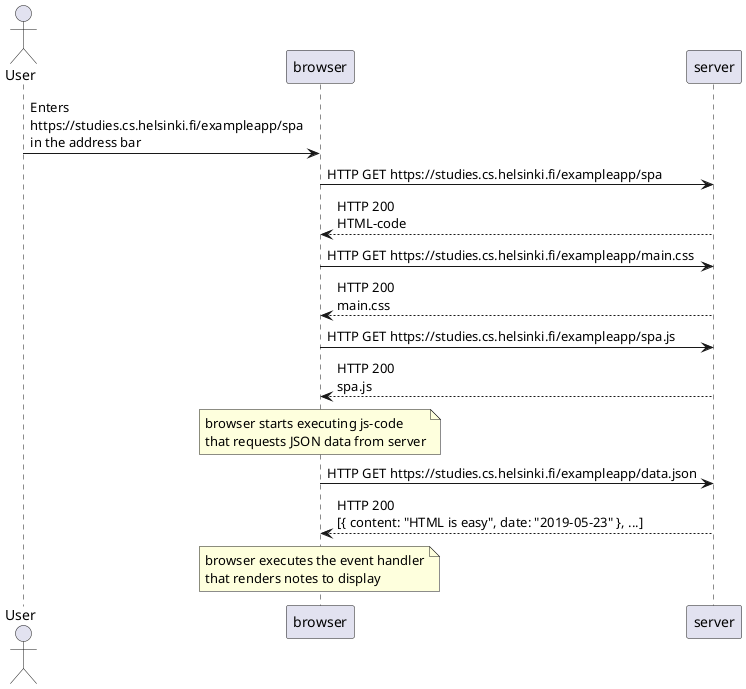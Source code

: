@startuml "0.5-single-page-app"
actor User as user
user -> browser: Enters\nhttps://studies.cs.helsinki.fi/exampleapp/spa\nin the address bar
browser->server: HTTP GET https://studies.cs.helsinki.fi/exampleapp/spa
server-->browser: HTTP 200\nHTML-code
browser->server: HTTP GET https://studies.cs.helsinki.fi/exampleapp/main.css
server-->browser: HTTP 200\nmain.css
browser->server: HTTP GET https://studies.cs.helsinki.fi/exampleapp/spa.js
server-->browser: HTTP 200\nspa.js
note over browser
    browser starts executing js-code
    that requests JSON data from server
end note
browser->server: HTTP GET https://studies.cs.helsinki.fi/exampleapp/data.json
server-->browser: HTTP 200\n[{ content: "HTML is easy", date: "2019-05-23" }, ...]
note over browser
    browser executes the event handler
    that renders notes to display
end note
@enduml